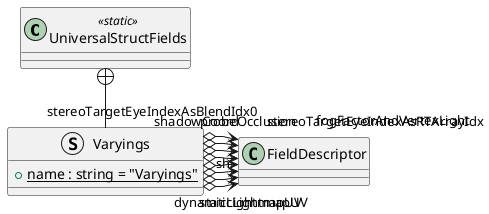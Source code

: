@startuml
class UniversalStructFields <<static>> {
}
struct Varyings {
    + {static} name : string = "Varyings"
}
UniversalStructFields +-- Varyings
Varyings o-> "staticLightmapUV" FieldDescriptor
Varyings o-> "dynamicLightmapUV" FieldDescriptor
Varyings o-> "sh" FieldDescriptor
Varyings o-> "fogFactorAndVertexLight" FieldDescriptor
Varyings o-> "shadowCoord" FieldDescriptor
Varyings o-> "probeOcclusion" FieldDescriptor
Varyings o-> "stereoTargetEyeIndexAsRTArrayIdx" FieldDescriptor
Varyings o-> "stereoTargetEyeIndexAsBlendIdx0" FieldDescriptor
@enduml
